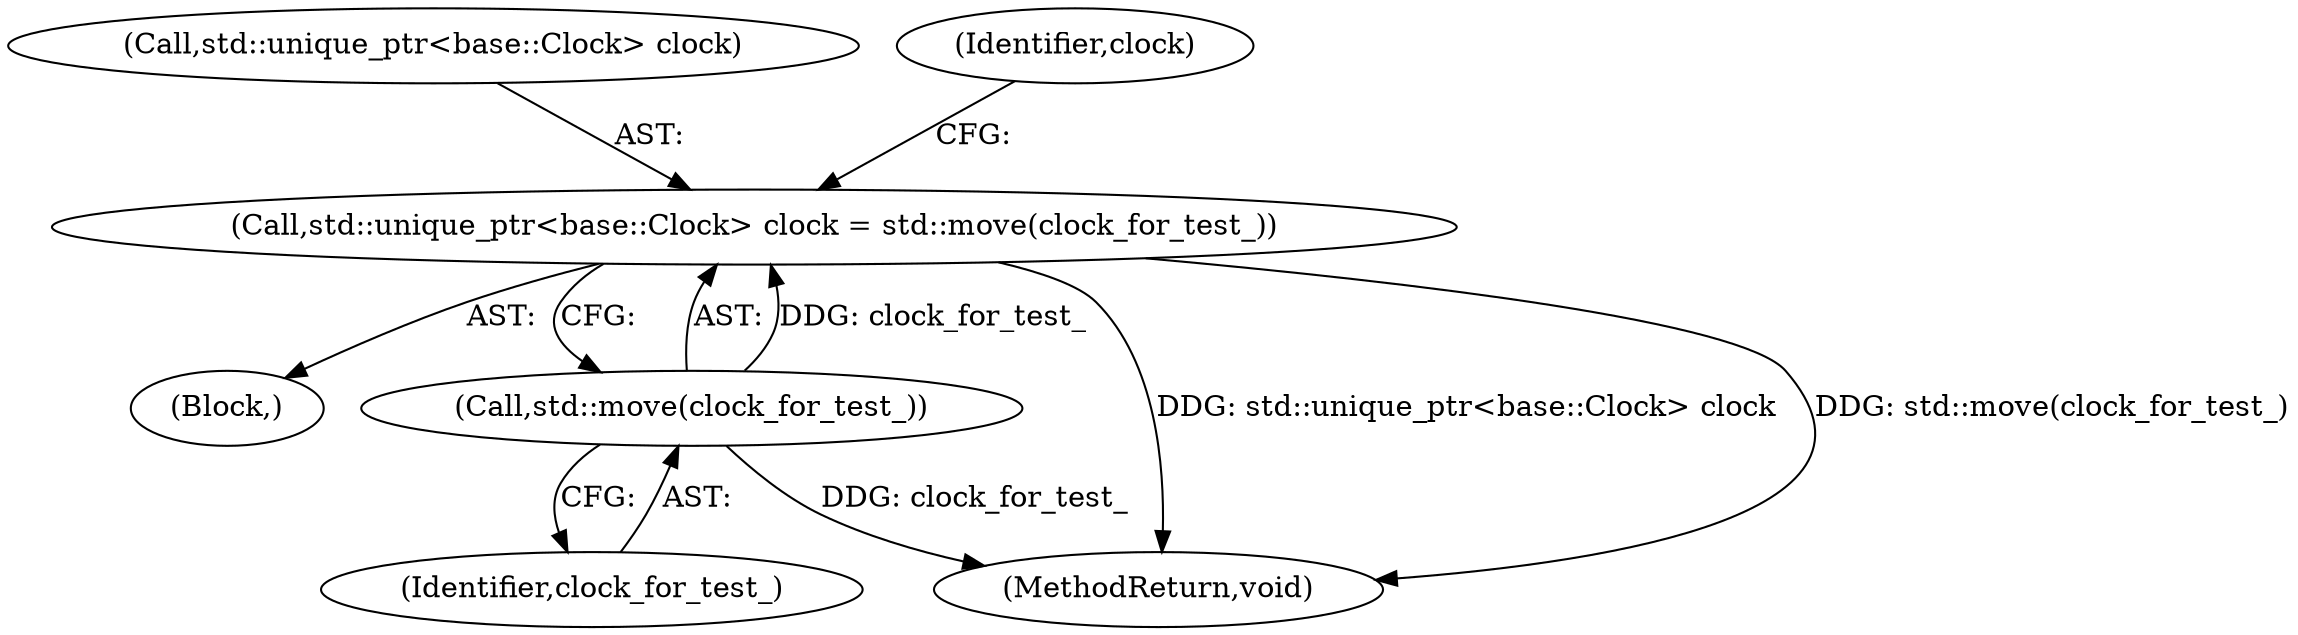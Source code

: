 digraph "1_Chrome_deaa07bec5d105ffc546d37eba3da4cba341fc03_1@API" {
"1000234" [label="(Call,std::unique_ptr<base::Clock> clock = std::move(clock_for_test_))"];
"1000240" [label="(Call,std::move(clock_for_test_))"];
"1000217" [label="(Block,)"];
"1000240" [label="(Call,std::move(clock_for_test_))"];
"1000241" [label="(Identifier,clock_for_test_)"];
"1000234" [label="(Call,std::unique_ptr<base::Clock> clock = std::move(clock_for_test_))"];
"1000235" [label="(Call,std::unique_ptr<base::Clock> clock)"];
"1000302" [label="(MethodReturn,void)"];
"1000244" [label="(Identifier,clock)"];
"1000234" -> "1000217"  [label="AST: "];
"1000234" -> "1000240"  [label="CFG: "];
"1000235" -> "1000234"  [label="AST: "];
"1000240" -> "1000234"  [label="AST: "];
"1000244" -> "1000234"  [label="CFG: "];
"1000234" -> "1000302"  [label="DDG: std::unique_ptr<base::Clock> clock"];
"1000234" -> "1000302"  [label="DDG: std::move(clock_for_test_)"];
"1000240" -> "1000234"  [label="DDG: clock_for_test_"];
"1000240" -> "1000241"  [label="CFG: "];
"1000241" -> "1000240"  [label="AST: "];
"1000240" -> "1000302"  [label="DDG: clock_for_test_"];
}
